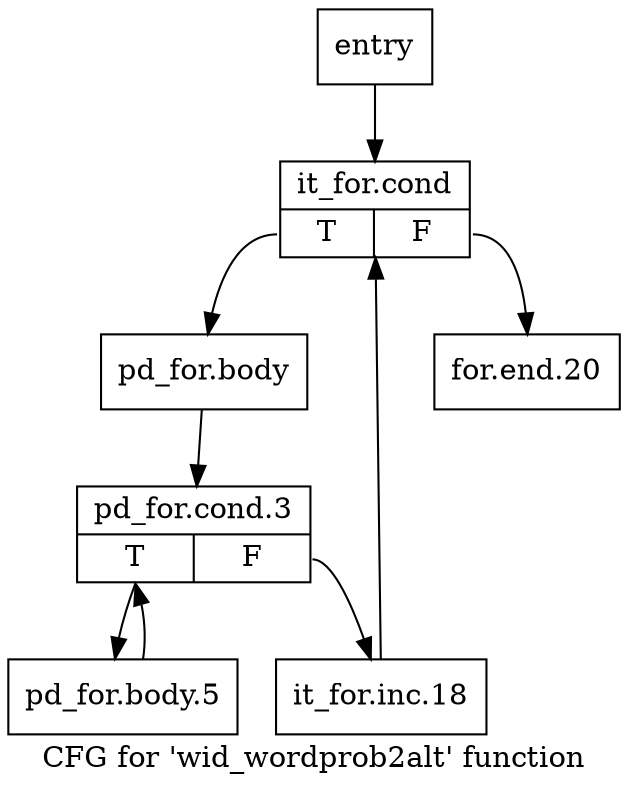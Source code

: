 digraph "CFG for 'wid_wordprob2alt' function" {
	label="CFG for 'wid_wordprob2alt' function";

	Node0x11060e0 [shape=record,label="{entry}"];
	Node0x11060e0 -> Node0x1106130;
	Node0x1106130 [shape=record,label="{it_for.cond|{<s0>T|<s1>F}}"];
	Node0x1106130:s0 -> Node0x1106180;
	Node0x1106130:s1 -> Node0x11062c0;
	Node0x1106180 [shape=record,label="{pd_for.body}"];
	Node0x1106180 -> Node0x11061d0;
	Node0x11061d0 [shape=record,label="{pd_for.cond.3|{<s0>T|<s1>F}}"];
	Node0x11061d0:s0 -> Node0x1106220;
	Node0x11061d0:s1 -> Node0x1106270;
	Node0x1106220 [shape=record,label="{pd_for.body.5}"];
	Node0x1106220 -> Node0x11061d0;
	Node0x1106270 [shape=record,label="{it_for.inc.18}"];
	Node0x1106270 -> Node0x1106130;
	Node0x11062c0 [shape=record,label="{for.end.20}"];
}
